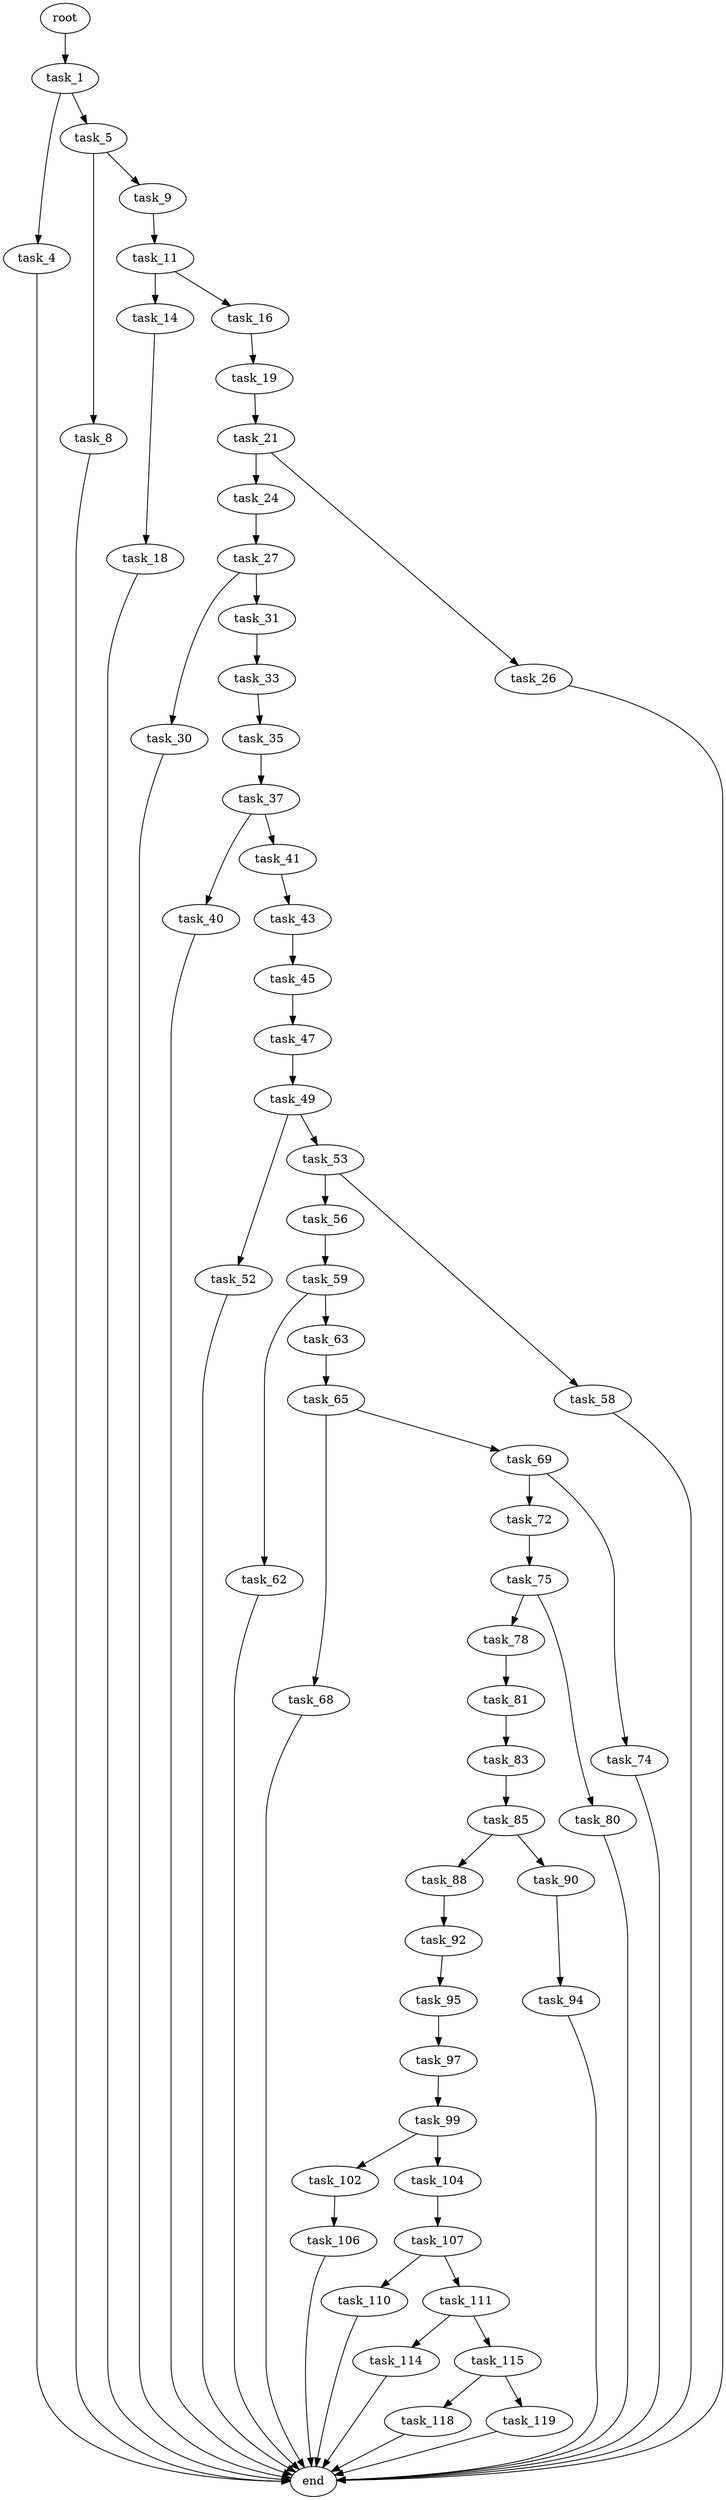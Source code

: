digraph G {
  root [size="0.000000"];
  task_1 [size="68719476736.000000"];
  task_4 [size="24715614592.000000"];
  task_5 [size="39444265425.000000"];
  task_8 [size="19003405174.000000"];
  task_9 [size="231928233984.000000"];
  task_11 [size="733205664982.000000"];
  task_14 [size="28991029248.000000"];
  task_16 [size="11461375419.000000"];
  task_18 [size="6949541843.000000"];
  task_19 [size="80182691831.000000"];
  task_21 [size="8589934592.000000"];
  task_24 [size="9052340181.000000"];
  task_26 [size="68719476736.000000"];
  task_27 [size="3668435402.000000"];
  task_30 [size="766948656936.000000"];
  task_31 [size="80974267959.000000"];
  task_33 [size="5641156968.000000"];
  task_35 [size="152056554448.000000"];
  task_37 [size="245726359994.000000"];
  task_40 [size="549755813888.000000"];
  task_41 [size="8006980569.000000"];
  task_43 [size="28991029248.000000"];
  task_45 [size="16303317985.000000"];
  task_47 [size="68719476736.000000"];
  task_49 [size="17326700145.000000"];
  task_52 [size="834284819108.000000"];
  task_53 [size="37820288338.000000"];
  task_56 [size="156366260251.000000"];
  task_58 [size="737565940226.000000"];
  task_59 [size="782757789696.000000"];
  task_62 [size="549755813888.000000"];
  task_63 [size="549755813888.000000"];
  task_65 [size="814087853369.000000"];
  task_68 [size="7764346494.000000"];
  task_69 [size="12038185491.000000"];
  task_72 [size="134217728000.000000"];
  task_74 [size="10135119456.000000"];
  task_75 [size="68719476736.000000"];
  task_78 [size="26317169995.000000"];
  task_80 [size="68719476736.000000"];
  task_81 [size="368293445632.000000"];
  task_83 [size="68719476736.000000"];
  task_85 [size="5535222365.000000"];
  task_88 [size="231928233984.000000"];
  task_90 [size="201848635909.000000"];
  task_92 [size="368293445632.000000"];
  task_94 [size="28991029248.000000"];
  task_95 [size="172511006394.000000"];
  task_97 [size="46286670841.000000"];
  task_99 [size="677028216903.000000"];
  task_102 [size="24757763841.000000"];
  task_104 [size="12080549883.000000"];
  task_106 [size="12502504198.000000"];
  task_107 [size="306815438206.000000"];
  task_110 [size="10645604896.000000"];
  task_111 [size="356447809510.000000"];
  task_114 [size="223753933995.000000"];
  task_115 [size="231928233984.000000"];
  task_118 [size="21751340357.000000"];
  task_119 [size="40297949330.000000"];
  end [size="0.000000"];

  root -> task_1 [size="1.000000"];
  task_1 -> task_4 [size="134217728.000000"];
  task_1 -> task_5 [size="134217728.000000"];
  task_4 -> end [size="1.000000"];
  task_5 -> task_8 [size="33554432.000000"];
  task_5 -> task_9 [size="33554432.000000"];
  task_8 -> end [size="1.000000"];
  task_9 -> task_11 [size="301989888.000000"];
  task_11 -> task_14 [size="536870912.000000"];
  task_11 -> task_16 [size="536870912.000000"];
  task_14 -> task_18 [size="75497472.000000"];
  task_16 -> task_19 [size="411041792.000000"];
  task_18 -> end [size="1.000000"];
  task_19 -> task_21 [size="75497472.000000"];
  task_21 -> task_24 [size="33554432.000000"];
  task_21 -> task_26 [size="33554432.000000"];
  task_24 -> task_27 [size="411041792.000000"];
  task_26 -> end [size="1.000000"];
  task_27 -> task_30 [size="301989888.000000"];
  task_27 -> task_31 [size="301989888.000000"];
  task_30 -> end [size="1.000000"];
  task_31 -> task_33 [size="75497472.000000"];
  task_33 -> task_35 [size="679477248.000000"];
  task_35 -> task_37 [size="301989888.000000"];
  task_37 -> task_40 [size="209715200.000000"];
  task_37 -> task_41 [size="209715200.000000"];
  task_40 -> end [size="1.000000"];
  task_41 -> task_43 [size="134217728.000000"];
  task_43 -> task_45 [size="75497472.000000"];
  task_45 -> task_47 [size="301989888.000000"];
  task_47 -> task_49 [size="134217728.000000"];
  task_49 -> task_52 [size="536870912.000000"];
  task_49 -> task_53 [size="536870912.000000"];
  task_52 -> end [size="1.000000"];
  task_53 -> task_56 [size="33554432.000000"];
  task_53 -> task_58 [size="33554432.000000"];
  task_56 -> task_59 [size="134217728.000000"];
  task_58 -> end [size="1.000000"];
  task_59 -> task_62 [size="679477248.000000"];
  task_59 -> task_63 [size="679477248.000000"];
  task_62 -> end [size="1.000000"];
  task_63 -> task_65 [size="536870912.000000"];
  task_65 -> task_68 [size="838860800.000000"];
  task_65 -> task_69 [size="838860800.000000"];
  task_68 -> end [size="1.000000"];
  task_69 -> task_72 [size="209715200.000000"];
  task_69 -> task_74 [size="209715200.000000"];
  task_72 -> task_75 [size="209715200.000000"];
  task_74 -> end [size="1.000000"];
  task_75 -> task_78 [size="134217728.000000"];
  task_75 -> task_80 [size="134217728.000000"];
  task_78 -> task_81 [size="33554432.000000"];
  task_80 -> end [size="1.000000"];
  task_81 -> task_83 [size="411041792.000000"];
  task_83 -> task_85 [size="134217728.000000"];
  task_85 -> task_88 [size="209715200.000000"];
  task_85 -> task_90 [size="209715200.000000"];
  task_88 -> task_92 [size="301989888.000000"];
  task_90 -> task_94 [size="209715200.000000"];
  task_92 -> task_95 [size="411041792.000000"];
  task_94 -> end [size="1.000000"];
  task_95 -> task_97 [size="536870912.000000"];
  task_97 -> task_99 [size="838860800.000000"];
  task_99 -> task_102 [size="536870912.000000"];
  task_99 -> task_104 [size="536870912.000000"];
  task_102 -> task_106 [size="679477248.000000"];
  task_104 -> task_107 [size="536870912.000000"];
  task_106 -> end [size="1.000000"];
  task_107 -> task_110 [size="209715200.000000"];
  task_107 -> task_111 [size="209715200.000000"];
  task_110 -> end [size="1.000000"];
  task_111 -> task_114 [size="536870912.000000"];
  task_111 -> task_115 [size="536870912.000000"];
  task_114 -> end [size="1.000000"];
  task_115 -> task_118 [size="301989888.000000"];
  task_115 -> task_119 [size="301989888.000000"];
  task_118 -> end [size="1.000000"];
  task_119 -> end [size="1.000000"];
}
